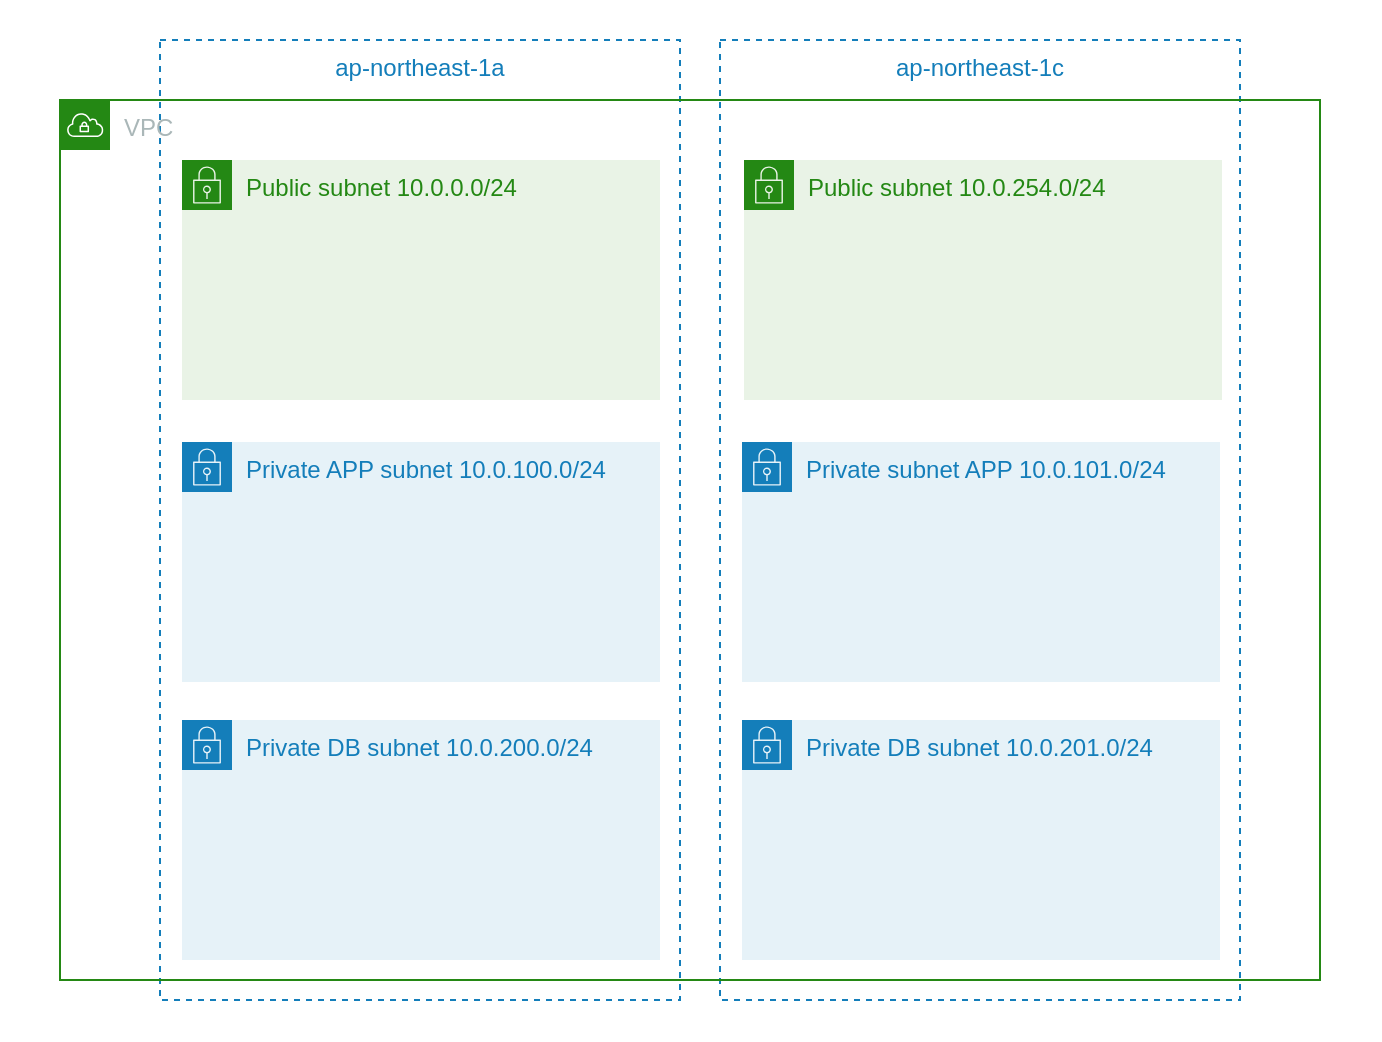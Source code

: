 <mxfile version="13.0.9" pages="2">
    <diagram id="U8Isv8mATp36SjBuBq_o" name="v1">
        <mxGraphModel dx="1167" dy="423" grid="1" gridSize="10" guides="1" tooltips="1" connect="1" arrows="1" fold="1" page="1" pageScale="1" pageWidth="850" pageHeight="1100" math="0" shadow="0">
            <root>
                <mxCell id="0"/>
                <mxCell id="1" parent="0"/>
                <mxCell id="29" value="" style="rounded=0;whiteSpace=wrap;html=1;fillColor=none;strokeColor=none;" parent="1" vertex="1">
                    <mxGeometry width="690" height="520" as="geometry"/>
                </mxCell>
                <mxCell id="25" value="ap-northeast-1c" style="fillColor=none;strokeColor=#147EBA;dashed=1;verticalAlign=top;fontStyle=0;fontColor=#147EBA;" parent="1" vertex="1">
                    <mxGeometry x="360" y="20" width="260" height="480" as="geometry"/>
                </mxCell>
                <mxCell id="13" value="ap-northeast-1a" style="fillColor=none;strokeColor=#147EBA;dashed=1;verticalAlign=top;fontStyle=0;fontColor=#147EBA;" parent="1" vertex="1">
                    <mxGeometry x="80" y="20" width="260" height="480" as="geometry"/>
                </mxCell>
                <mxCell id="7" value="VPC" style="points=[[0,0],[0.25,0],[0.5,0],[0.75,0],[1,0],[1,0.25],[1,0.5],[1,0.75],[1,1],[0.75,1],[0.5,1],[0.25,1],[0,1],[0,0.75],[0,0.5],[0,0.25]];outlineConnect=0;gradientColor=none;html=1;whiteSpace=wrap;fontSize=12;fontStyle=0;shape=mxgraph.aws4.group;grIcon=mxgraph.aws4.group_vpc;strokeColor=#248814;fillColor=none;verticalAlign=top;align=left;spacingLeft=30;fontColor=#AAB7B8;dashed=0;" parent="1" vertex="1">
                    <mxGeometry x="30" y="50" width="630" height="440" as="geometry"/>
                </mxCell>
                <mxCell id="10" value="Public subnet 10.0.0.0/24" style="points=[[0,0],[0.25,0],[0.5,0],[0.75,0],[1,0],[1,0.25],[1,0.5],[1,0.75],[1,1],[0.75,1],[0.5,1],[0.25,1],[0,1],[0,0.75],[0,0.5],[0,0.25]];outlineConnect=0;gradientColor=none;html=1;whiteSpace=wrap;fontSize=12;fontStyle=0;shape=mxgraph.aws4.group;grIcon=mxgraph.aws4.group_security_group;grStroke=0;strokeColor=#248814;fillColor=#E9F3E6;verticalAlign=top;align=left;spacingLeft=30;fontColor=#248814;dashed=0;" parent="1" vertex="1">
                    <mxGeometry x="91" y="80" width="239" height="120" as="geometry"/>
                </mxCell>
                <mxCell id="9" value="Private APP subnet 10.0.100.0/24" style="points=[[0,0],[0.25,0],[0.5,0],[0.75,0],[1,0],[1,0.25],[1,0.5],[1,0.75],[1,1],[0.75,1],[0.5,1],[0.25,1],[0,1],[0,0.75],[0,0.5],[0,0.25]];outlineConnect=0;gradientColor=none;html=1;whiteSpace=wrap;fontSize=12;fontStyle=0;shape=mxgraph.aws4.group;grIcon=mxgraph.aws4.group_security_group;grStroke=0;strokeColor=#147EBA;fillColor=#E6F2F8;verticalAlign=top;align=left;spacingLeft=30;fontColor=#147EBA;dashed=0;" parent="1" vertex="1">
                    <mxGeometry x="91" y="221" width="239" height="120" as="geometry"/>
                </mxCell>
                <mxCell id="23" value="Public subnet 10.0.254.0/24" style="points=[[0,0],[0.25,0],[0.5,0],[0.75,0],[1,0],[1,0.25],[1,0.5],[1,0.75],[1,1],[0.75,1],[0.5,1],[0.25,1],[0,1],[0,0.75],[0,0.5],[0,0.25]];outlineConnect=0;gradientColor=none;html=1;whiteSpace=wrap;fontSize=12;fontStyle=0;shape=mxgraph.aws4.group;grIcon=mxgraph.aws4.group_security_group;grStroke=0;strokeColor=#248814;fillColor=#E9F3E6;verticalAlign=top;align=left;spacingLeft=30;fontColor=#248814;dashed=0;" parent="1" vertex="1">
                    <mxGeometry x="372" y="80" width="239" height="120" as="geometry"/>
                </mxCell>
                <mxCell id="24" value="Private subnet APP 10.0.101.0/24" style="points=[[0,0],[0.25,0],[0.5,0],[0.75,0],[1,0],[1,0.25],[1,0.5],[1,0.75],[1,1],[0.75,1],[0.5,1],[0.25,1],[0,1],[0,0.75],[0,0.5],[0,0.25]];outlineConnect=0;gradientColor=none;html=1;whiteSpace=wrap;fontSize=12;fontStyle=0;shape=mxgraph.aws4.group;grIcon=mxgraph.aws4.group_security_group;grStroke=0;strokeColor=#147EBA;fillColor=#E6F2F8;verticalAlign=top;align=left;spacingLeft=30;fontColor=#147EBA;dashed=0;" parent="1" vertex="1">
                    <mxGeometry x="371" y="221" width="239" height="120" as="geometry"/>
                </mxCell>
                <mxCell id="h8EU3IhGNkv06QVKmZGH-29" value="Private DB subnet 10.0.200.0/24" style="points=[[0,0],[0.25,0],[0.5,0],[0.75,0],[1,0],[1,0.25],[1,0.5],[1,0.75],[1,1],[0.75,1],[0.5,1],[0.25,1],[0,1],[0,0.75],[0,0.5],[0,0.25]];outlineConnect=0;gradientColor=none;html=1;whiteSpace=wrap;fontSize=12;fontStyle=0;shape=mxgraph.aws4.group;grIcon=mxgraph.aws4.group_security_group;grStroke=0;strokeColor=#147EBA;fillColor=#E6F2F8;verticalAlign=top;align=left;spacingLeft=30;fontColor=#147EBA;dashed=0;" parent="1" vertex="1">
                    <mxGeometry x="91" y="360" width="239" height="120" as="geometry"/>
                </mxCell>
                <mxCell id="30" value="Private DB subnet 10.0.201.0/24" style="points=[[0,0],[0.25,0],[0.5,0],[0.75,0],[1,0],[1,0.25],[1,0.5],[1,0.75],[1,1],[0.75,1],[0.5,1],[0.25,1],[0,1],[0,0.75],[0,0.5],[0,0.25]];outlineConnect=0;gradientColor=none;html=1;whiteSpace=wrap;fontSize=12;fontStyle=0;shape=mxgraph.aws4.group;grIcon=mxgraph.aws4.group_security_group;grStroke=0;strokeColor=#147EBA;fillColor=#E6F2F8;verticalAlign=top;align=left;spacingLeft=30;fontColor=#147EBA;dashed=0;" parent="1" vertex="1">
                    <mxGeometry x="371" y="360" width="239" height="120" as="geometry"/>
                </mxCell>
            </root>
        </mxGraphModel>
    </diagram>
    <diagram name="v2" id="BBocuioj-q65I51IgbWU">
        <mxGraphModel dx="1167" dy="423" grid="1" gridSize="10" guides="1" tooltips="1" connect="1" arrows="1" fold="1" page="1" pageScale="1" pageWidth="850" pageHeight="1100" math="0" shadow="0">
            <root>
                <mxCell id="_aHIhXFZySU3updPjhc5-0"/>
                <mxCell id="_aHIhXFZySU3updPjhc5-1" parent="_aHIhXFZySU3updPjhc5-0"/>
                <mxCell id="_aHIhXFZySU3updPjhc5-2" value="" style="rounded=0;whiteSpace=wrap;html=1;fillColor=none;strokeColor=none;" parent="_aHIhXFZySU3updPjhc5-1" vertex="1">
                    <mxGeometry width="950" height="390" as="geometry"/>
                </mxCell>
                <mxCell id="_aHIhXFZySU3updPjhc5-3" value="ap-northeast-1d" style="fillColor=none;strokeColor=#147EBA;dashed=1;verticalAlign=top;fontStyle=0;fontColor=#147EBA;" parent="_aHIhXFZySU3updPjhc5-1" vertex="1">
                    <mxGeometry x="640" y="20" width="260" height="340" as="geometry"/>
                </mxCell>
                <mxCell id="_aHIhXFZySU3updPjhc5-4" value="ap-northeast-1c" style="fillColor=none;strokeColor=#147EBA;dashed=1;verticalAlign=top;fontStyle=0;fontColor=#147EBA;" parent="_aHIhXFZySU3updPjhc5-1" vertex="1">
                    <mxGeometry x="360" y="20" width="260" height="340" as="geometry"/>
                </mxCell>
                <mxCell id="_aHIhXFZySU3updPjhc5-5" value="ap-northeast-1a" style="fillColor=none;strokeColor=#147EBA;dashed=1;verticalAlign=top;fontStyle=0;fontColor=#147EBA;" parent="_aHIhXFZySU3updPjhc5-1" vertex="1">
                    <mxGeometry x="80" y="20" width="260" height="340" as="geometry"/>
                </mxCell>
                <mxCell id="_aHIhXFZySU3updPjhc5-6" value="VPC" style="points=[[0,0],[0.25,0],[0.5,0],[0.75,0],[1,0],[1,0.25],[1,0.5],[1,0.75],[1,1],[0.75,1],[0.5,1],[0.25,1],[0,1],[0,0.75],[0,0.5],[0,0.25]];outlineConnect=0;gradientColor=none;html=1;whiteSpace=wrap;fontSize=12;fontStyle=0;shape=mxgraph.aws4.group;grIcon=mxgraph.aws4.group_vpc;strokeColor=#248814;fillColor=none;verticalAlign=top;align=left;spacingLeft=30;fontColor=#AAB7B8;dashed=0;" parent="_aHIhXFZySU3updPjhc5-1" vertex="1">
                    <mxGeometry x="30" y="50" width="890" height="300" as="geometry"/>
                </mxCell>
                <mxCell id="_aHIhXFZySU3updPjhc5-7" value="Public subnet 10.0.255.0/24" style="points=[[0,0],[0.25,0],[0.5,0],[0.75,0],[1,0],[1,0.25],[1,0.5],[1,0.75],[1,1],[0.75,1],[0.5,1],[0.25,1],[0,1],[0,0.75],[0,0.5],[0,0.25]];outlineConnect=0;gradientColor=none;html=1;whiteSpace=wrap;fontSize=12;fontStyle=0;shape=mxgraph.aws4.group;grIcon=mxgraph.aws4.group_security_group;grStroke=0;strokeColor=#248814;fillColor=#E9F3E6;verticalAlign=top;align=left;spacingLeft=30;fontColor=#248814;dashed=0;" parent="_aHIhXFZySU3updPjhc5-1" vertex="1">
                    <mxGeometry x="91" y="80" width="239" height="120" as="geometry"/>
                </mxCell>
                <mxCell id="_aHIhXFZySU3updPjhc5-8" value="Private subnet 10.0.0.0/19" style="points=[[0,0],[0.25,0],[0.5,0],[0.75,0],[1,0],[1,0.25],[1,0.5],[1,0.75],[1,1],[0.75,1],[0.5,1],[0.25,1],[0,1],[0,0.75],[0,0.5],[0,0.25]];outlineConnect=0;gradientColor=none;html=1;whiteSpace=wrap;fontSize=12;fontStyle=0;shape=mxgraph.aws4.group;grIcon=mxgraph.aws4.group_security_group;grStroke=0;strokeColor=#147EBA;fillColor=#E6F2F8;verticalAlign=top;align=left;spacingLeft=30;fontColor=#147EBA;dashed=0;" parent="_aHIhXFZySU3updPjhc5-1" vertex="1">
                    <mxGeometry x="91" y="221" width="239" height="120" as="geometry"/>
                </mxCell>
                <mxCell id="_aHIhXFZySU3updPjhc5-9" value="Public subnet 10.0.254.0/24" style="points=[[0,0],[0.25,0],[0.5,0],[0.75,0],[1,0],[1,0.25],[1,0.5],[1,0.75],[1,1],[0.75,1],[0.5,1],[0.25,1],[0,1],[0,0.75],[0,0.5],[0,0.25]];outlineConnect=0;gradientColor=none;html=1;whiteSpace=wrap;fontSize=12;fontStyle=0;shape=mxgraph.aws4.group;grIcon=mxgraph.aws4.group_security_group;grStroke=0;strokeColor=#248814;fillColor=#E9F3E6;verticalAlign=top;align=left;spacingLeft=30;fontColor=#248814;dashed=0;" parent="_aHIhXFZySU3updPjhc5-1" vertex="1">
                    <mxGeometry x="372" y="80" width="239" height="120" as="geometry"/>
                </mxCell>
                <mxCell id="_aHIhXFZySU3updPjhc5-10" value="Private subnet 10.0.32.0/19" style="points=[[0,0],[0.25,0],[0.5,0],[0.75,0],[1,0],[1,0.25],[1,0.5],[1,0.75],[1,1],[0.75,1],[0.5,1],[0.25,1],[0,1],[0,0.75],[0,0.5],[0,0.25]];outlineConnect=0;gradientColor=none;html=1;whiteSpace=wrap;fontSize=12;fontStyle=0;shape=mxgraph.aws4.group;grIcon=mxgraph.aws4.group_security_group;grStroke=0;strokeColor=#147EBA;fillColor=#E6F2F8;verticalAlign=top;align=left;spacingLeft=30;fontColor=#147EBA;dashed=0;" parent="_aHIhXFZySU3updPjhc5-1" vertex="1">
                    <mxGeometry x="371" y="221" width="239" height="120" as="geometry"/>
                </mxCell>
                <mxCell id="_aHIhXFZySU3updPjhc5-11" value="Public subnet 10.0.253.0/24" style="points=[[0,0],[0.25,0],[0.5,0],[0.75,0],[1,0],[1,0.25],[1,0.5],[1,0.75],[1,1],[0.75,1],[0.5,1],[0.25,1],[0,1],[0,0.75],[0,0.5],[0,0.25]];outlineConnect=0;gradientColor=none;html=1;whiteSpace=wrap;fontSize=12;fontStyle=0;shape=mxgraph.aws4.group;grIcon=mxgraph.aws4.group_security_group;grStroke=0;strokeColor=#248814;fillColor=#E9F3E6;verticalAlign=top;align=left;spacingLeft=30;fontColor=#248814;dashed=0;" parent="_aHIhXFZySU3updPjhc5-1" vertex="1">
                    <mxGeometry x="651" y="80" width="239" height="120" as="geometry"/>
                </mxCell>
                <mxCell id="_aHIhXFZySU3updPjhc5-12" value="Private subnet 10.0.64.0/19" style="points=[[0,0],[0.25,0],[0.5,0],[0.75,0],[1,0],[1,0.25],[1,0.5],[1,0.75],[1,1],[0.75,1],[0.5,1],[0.25,1],[0,1],[0,0.75],[0,0.5],[0,0.25]];outlineConnect=0;gradientColor=none;html=1;whiteSpace=wrap;fontSize=12;fontStyle=0;shape=mxgraph.aws4.group;grIcon=mxgraph.aws4.group_security_group;grStroke=0;strokeColor=#147EBA;fillColor=#E6F2F8;verticalAlign=top;align=left;spacingLeft=30;fontColor=#147EBA;dashed=0;" parent="_aHIhXFZySU3updPjhc5-1" vertex="1">
                    <mxGeometry x="651" y="221" width="239" height="120" as="geometry"/>
                </mxCell>
            </root>
        </mxGraphModel>
    </diagram>
</mxfile>
